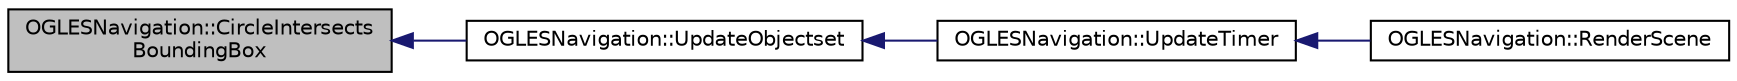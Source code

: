 digraph "OGLESNavigation::CircleIntersectsBoundingBox"
{
  edge [fontname="Helvetica",fontsize="10",labelfontname="Helvetica",labelfontsize="10"];
  node [fontname="Helvetica",fontsize="10",shape=record];
  rankdir="LR";
  Node1 [label="OGLESNavigation::CircleIntersects\lBoundingBox",height=0.2,width=0.4,color="black", fillcolor="grey75", style="filled", fontcolor="black"];
  Node1 -> Node2 [dir="back",color="midnightblue",fontsize="10",style="solid",fontname="Helvetica"];
  Node2 [label="OGLESNavigation::UpdateObjectset",height=0.2,width=0.4,color="black", fillcolor="white", style="filled",URL="$class_o_g_l_e_s_navigation.html#ae02872b1254fea3eef0c89f904e3d602"];
  Node2 -> Node3 [dir="back",color="midnightblue",fontsize="10",style="solid",fontname="Helvetica"];
  Node3 [label="OGLESNavigation::UpdateTimer",height=0.2,width=0.4,color="black", fillcolor="white", style="filled",URL="$class_o_g_l_e_s_navigation.html#a3817dbee47d6cd218598a32094cd7fb6"];
  Node3 -> Node4 [dir="back",color="midnightblue",fontsize="10",style="solid",fontname="Helvetica"];
  Node4 [label="OGLESNavigation::RenderScene",height=0.2,width=0.4,color="black", fillcolor="white", style="filled",URL="$class_o_g_l_e_s_navigation.html#a4d73567a360599959d26bf7ec08ab430"];
}
